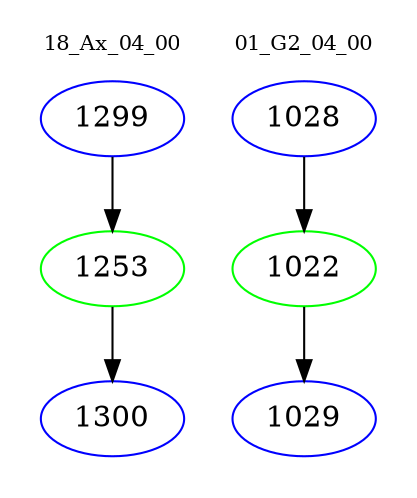 digraph{
subgraph cluster_0 {
color = white
label = "18_Ax_04_00";
fontsize=10;
T0_1299 [label="1299", color="blue"]
T0_1299 -> T0_1253 [color="black"]
T0_1253 [label="1253", color="green"]
T0_1253 -> T0_1300 [color="black"]
T0_1300 [label="1300", color="blue"]
}
subgraph cluster_1 {
color = white
label = "01_G2_04_00";
fontsize=10;
T1_1028 [label="1028", color="blue"]
T1_1028 -> T1_1022 [color="black"]
T1_1022 [label="1022", color="green"]
T1_1022 -> T1_1029 [color="black"]
T1_1029 [label="1029", color="blue"]
}
}
